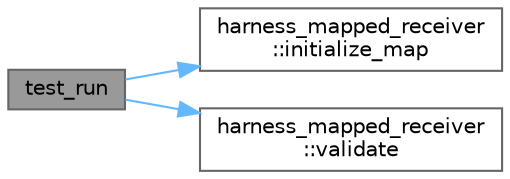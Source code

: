 digraph "test_run"
{
 // LATEX_PDF_SIZE
  bgcolor="transparent";
  edge [fontname=Helvetica,fontsize=10,labelfontname=Helvetica,labelfontsize=10];
  node [fontname=Helvetica,fontsize=10,shape=box,height=0.2,width=0.4];
  rankdir="LR";
  Node1 [id="Node000001",label="test_run",height=0.2,width=0.4,color="gray40", fillcolor="grey60", style="filled", fontcolor="black",tooltip=" "];
  Node1 -> Node2 [id="edge1_Node000001_Node000002",color="steelblue1",style="solid",tooltip=" "];
  Node2 [id="Node000002",label="harness_mapped_receiver\l::initialize_map",height=0.2,width=0.4,color="grey40", fillcolor="white", style="filled",URL="$structharness__mapped__receiver.html#a2a9cf0be0b8460ab0c170caab114408d",tooltip=" "];
  Node1 -> Node3 [id="edge2_Node000001_Node000003",color="steelblue1",style="solid",tooltip=" "];
  Node3 [id="Node000003",label="harness_mapped_receiver\l::validate",height=0.2,width=0.4,color="grey40", fillcolor="white", style="filled",URL="$structharness__mapped__receiver.html#ab968af1265fa735944c23ef33f937580",tooltip=" "];
}
